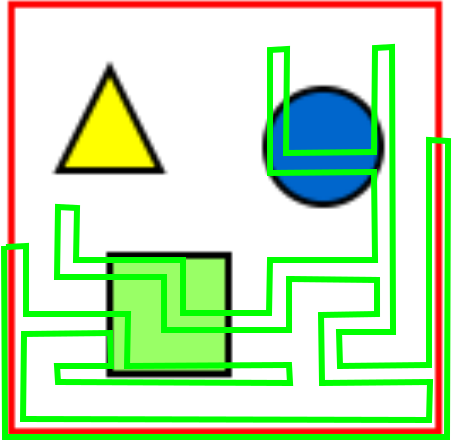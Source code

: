 <?xml version="1.0" encoding="UTF-8"?>
<dia:diagram xmlns:dia="http://www.lysator.liu.se/~alla/dia/">
  <dia:layer name="Background" visible="true" active="true">
    <dia:object type="Standard - Image" version="0" id="O0">
      <dia:attribute name="obj_pos">
        <dia:point val="12.85,1.45"/>
      </dia:attribute>
      <dia:attribute name="obj_bb">
        <dia:rectangle val="12.8,1.4;34.6,23.2"/>
      </dia:attribute>
      <dia:attribute name="elem_corner">
        <dia:point val="12.85,1.45"/>
      </dia:attribute>
      <dia:attribute name="elem_width">
        <dia:real val="21.7"/>
      </dia:attribute>
      <dia:attribute name="elem_height">
        <dia:real val="21.7"/>
      </dia:attribute>
      <dia:attribute name="draw_border">
        <dia:boolean val="false"/>
      </dia:attribute>
      <dia:attribute name="keep_aspect">
        <dia:boolean val="true"/>
      </dia:attribute>
      <dia:attribute name="file">
        <dia:string>#maze1.png#</dia:string>
      </dia:attribute>
    </dia:object>
    <dia:object type="Standard - PolyLine" version="0" id="O1">
      <dia:attribute name="obj_pos">
        <dia:point val="12.75,13.75"/>
      </dia:attribute>
      <dia:attribute name="obj_bb">
        <dia:rectangle val="12.499,3.591;35.001,23.4"/>
      </dia:attribute>
      <dia:attribute name="poly_points">
        <dia:point val="12.75,13.75"/>
        <dia:point val="13.75,13.7"/>
        <dia:point val="13.75,17.1"/>
        <dia:point val="18.85,17.1"/>
        <dia:point val="18.8,19.7"/>
        <dia:point val="26.9,19.65"/>
        <dia:point val="26.95,20.55"/>
        <dia:point val="15.35,20.5"/>
        <dia:point val="15.3,19.7"/>
        <dia:point val="18,19.7"/>
        <dia:point val="17.95,18.05"/>
        <dia:point val="13.65,18.1"/>
        <dia:point val="13.6,22.35"/>
        <dia:point val="33.9,22.4"/>
        <dia:point val="33.95,20.5"/>
        <dia:point val="28.55,20.55"/>
        <dia:point val="28.5,17.15"/>
        <dia:point val="31.3,17.1"/>
        <dia:point val="31.3,15.4"/>
        <dia:point val="26.9,15.35"/>
        <dia:point val="26.9,17.9"/>
        <dia:point val="20.65,17.9"/>
        <dia:point val="20.65,15.25"/>
        <dia:point val="15.3,15.25"/>
        <dia:point val="15.35,11.75"/>
        <dia:point val="16.3,11.8"/>
        <dia:point val="16.25,14.4"/>
        <dia:point val="21.6,14.4"/>
        <dia:point val="21.6,17.05"/>
        <dia:point val="25.9,17.05"/>
        <dia:point val="25.95,14.4"/>
        <dia:point val="31.2,14.4"/>
        <dia:point val="31.15,10"/>
        <dia:point val="25.95,10.05"/>
        <dia:point val="25.95,3.9"/>
        <dia:point val="26.8,3.85"/>
        <dia:point val="26.75,9.05"/>
        <dia:point val="31.15,9"/>
        <dia:point val="31.2,3.8"/>
        <dia:point val="32.05,3.75"/>
        <dia:point val="32.1,18"/>
        <dia:point val="29.4,18"/>
        <dia:point val="29.45,19.7"/>
        <dia:point val="33.9,19.65"/>
        <dia:point val="33.9,8.4"/>
        <dia:point val="34.85,8.45"/>
        <dia:point val="34.8,23.25"/>
        <dia:point val="12.7,23.25"/>
        <dia:point val="12.65,13.7"/>
      </dia:attribute>
      <dia:attribute name="line_color">
        <dia:color val="#00ff00"/>
      </dia:attribute>
      <dia:attribute name="line_width">
        <dia:real val="0.3"/>
      </dia:attribute>
    </dia:object>
  </dia:layer>
</dia:diagram>
